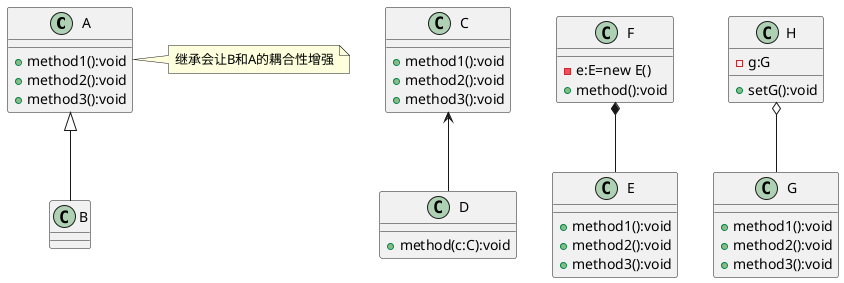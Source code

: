 @startuml
class A
note right:继承会让B和A的耦合性增强
class A {
    +method1():void
    +method2():void
    +method3():void
}
'B继承A
A <|-- B

class C {
    +method1():void
    +method2():void
    +method3():void
}

class D {
    +method(c:C):void
}
'D依赖C
C <-- D

class E {
    +method1():void
    +method2():void
    +method3():void
}

class F {
    -e:E=new E()
    +method():void
}
'E组合到F
F *-- E

class G {
    +method1():void
    +method2():void
    +method3():void
}

class H {
    -g:G
    +setG():void
}
'G聚合到H
H o-- G

@enduml